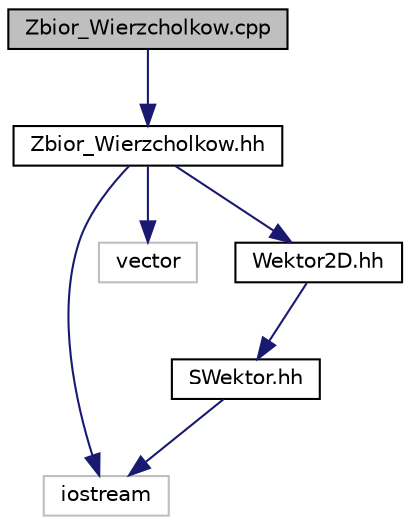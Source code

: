 digraph "Zbior_Wierzcholkow.cpp"
{
  edge [fontname="Helvetica",fontsize="10",labelfontname="Helvetica",labelfontsize="10"];
  node [fontname="Helvetica",fontsize="10",shape=record];
  Node1 [label="Zbior_Wierzcholkow.cpp",height=0.2,width=0.4,color="black", fillcolor="grey75", style="filled", fontcolor="black"];
  Node1 -> Node2 [color="midnightblue",fontsize="10",style="solid",fontname="Helvetica"];
  Node2 [label="Zbior_Wierzcholkow.hh",height=0.2,width=0.4,color="black", fillcolor="white", style="filled",URL="$Zbior__Wierzcholkow_8hh.html",tooltip="Definicja klasy Zbior_Wierzcholkow. "];
  Node2 -> Node3 [color="midnightblue",fontsize="10",style="solid",fontname="Helvetica"];
  Node3 [label="iostream",height=0.2,width=0.4,color="grey75", fillcolor="white", style="filled"];
  Node2 -> Node4 [color="midnightblue",fontsize="10",style="solid",fontname="Helvetica"];
  Node4 [label="vector",height=0.2,width=0.4,color="grey75", fillcolor="white", style="filled"];
  Node2 -> Node5 [color="midnightblue",fontsize="10",style="solid",fontname="Helvetica"];
  Node5 [label="Wektor2D.hh",height=0.2,width=0.4,color="black", fillcolor="white", style="filled",URL="$Wektor2D_8hh.html",tooltip="Wektor przestrzeni dwuwymiarowej. "];
  Node5 -> Node6 [color="midnightblue",fontsize="10",style="solid",fontname="Helvetica"];
  Node6 [label="SWektor.hh",height=0.2,width=0.4,color="black", fillcolor="white", style="filled",URL="$SWektor_8hh.html",tooltip="Definicja szablonu SWektor. "];
  Node6 -> Node3 [color="midnightblue",fontsize="10",style="solid",fontname="Helvetica"];
}
